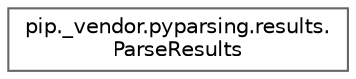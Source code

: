 digraph "Graphical Class Hierarchy"
{
 // LATEX_PDF_SIZE
  bgcolor="transparent";
  edge [fontname=Helvetica,fontsize=10,labelfontname=Helvetica,labelfontsize=10];
  node [fontname=Helvetica,fontsize=10,shape=box,height=0.2,width=0.4];
  rankdir="LR";
  Node0 [id="Node000000",label="pip._vendor.pyparsing.results.\lParseResults",height=0.2,width=0.4,color="grey40", fillcolor="white", style="filled",URL="$d8/d57/classpip_1_1__vendor_1_1pyparsing_1_1results_1_1ParseResults.html",tooltip=" "];
}

